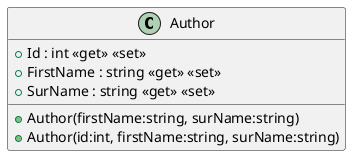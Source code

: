 @startuml
class Author {
    + Author(firstName:string, surName:string)
    + Author(id:int, firstName:string, surName:string)
    + Id : int <<get>> <<set>>
    + FirstName : string <<get>> <<set>>
    + SurName : string <<get>> <<set>>
}
@enduml
